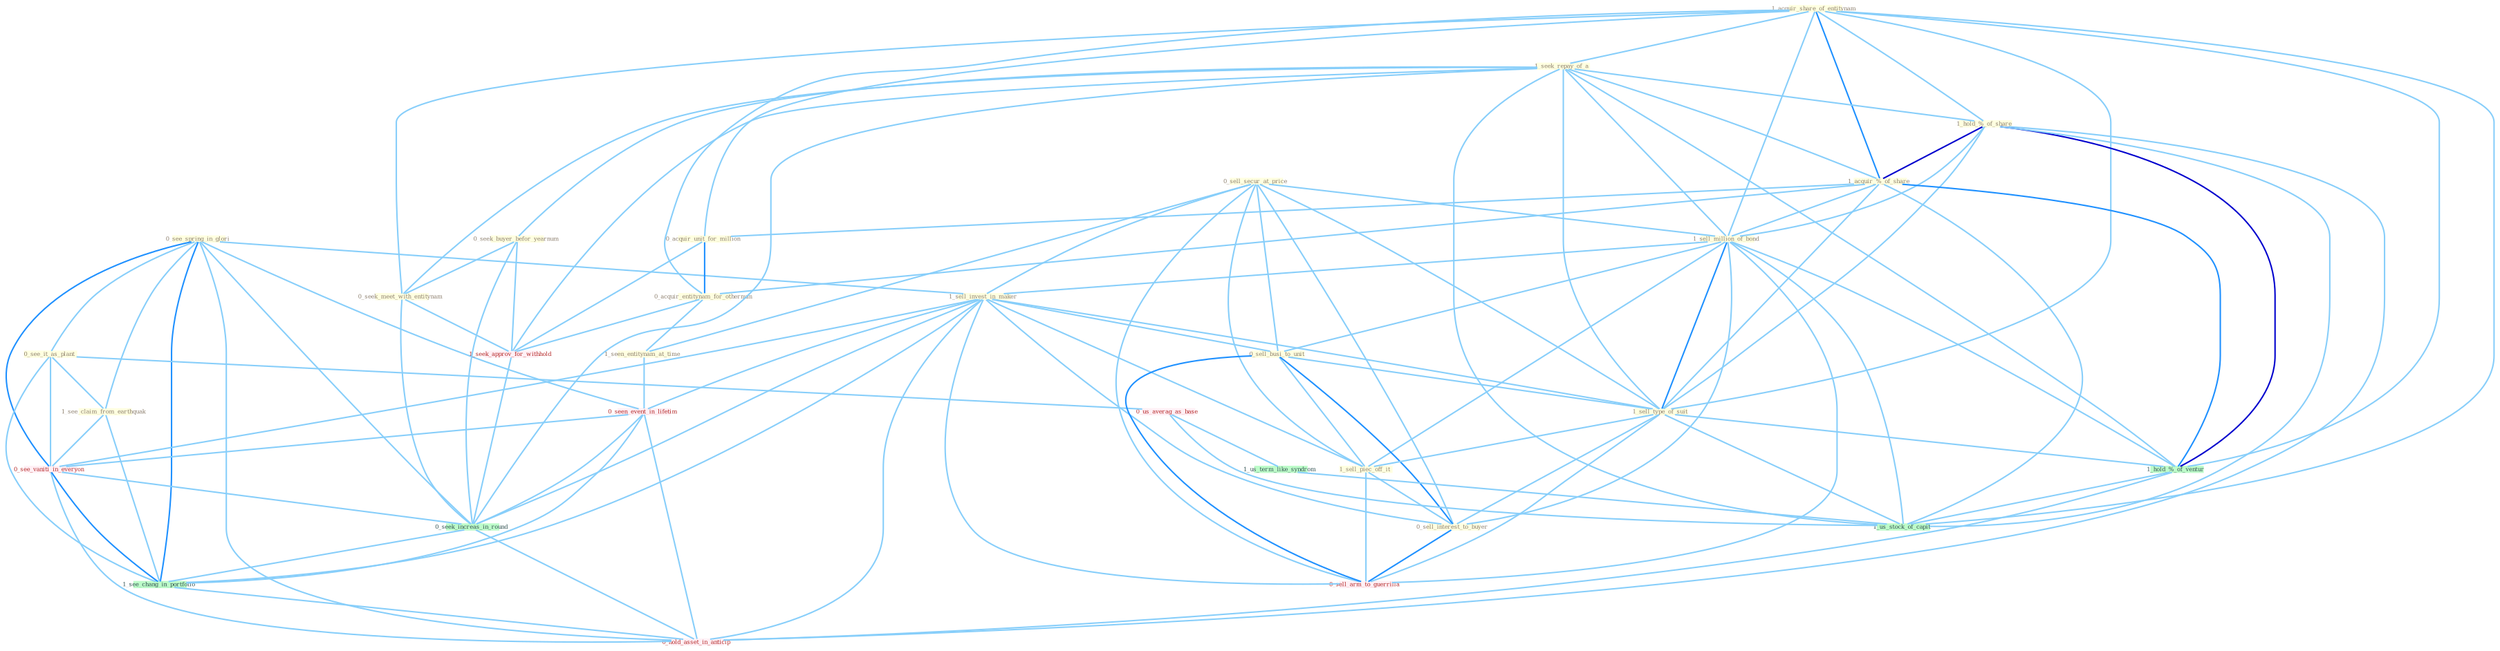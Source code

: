 Graph G{ 
    node
    [shape=polygon,style=filled,width=.5,height=.06,color="#BDFCC9",fixedsize=true,fontsize=4,
    fontcolor="#2f4f4f"];
    {node
    [color="#ffffe0", fontcolor="#8b7d6b"] "0_sell_secur_at_price " "0_see_spring_in_glori " "1_acquir_share_of_entitynam " "1_seek_repay_of_a " "1_hold_%_of_share " "1_acquir_%_of_share " "0_seek_buyer_befor_yearnum " "0_acquir_unit_for_million " "1_sell_million_of_bond " "1_sell_invest_in_maker " "0_acquir_entitynam_for_othernum " "0_seek_meet_with_entitynam " "0_see_it_as_plant " "1_see_claim_from_earthquak " "0_sell_busi_to_unit " "1_sell_type_of_suit " "1_sell_piec_off_it " "1_seen_entitynam_at_time " "0_sell_interest_to_buyer "}
{node [color="#fff0f5", fontcolor="#b22222"] "0_seen_event_in_lifetim " "0_us_averag_as_base " "1_seek_approv_for_withhold " "0_see_vaniti_in_everyon " "0_sell_arm_to_guerrilla " "0_hold_asset_in_anticip "}
edge [color="#B0E2FF"];

	"0_sell_secur_at_price " -- "1_sell_million_of_bond " [w="1", color="#87cefa" ];
	"0_sell_secur_at_price " -- "1_sell_invest_in_maker " [w="1", color="#87cefa" ];
	"0_sell_secur_at_price " -- "0_sell_busi_to_unit " [w="1", color="#87cefa" ];
	"0_sell_secur_at_price " -- "1_sell_type_of_suit " [w="1", color="#87cefa" ];
	"0_sell_secur_at_price " -- "1_sell_piec_off_it " [w="1", color="#87cefa" ];
	"0_sell_secur_at_price " -- "1_seen_entitynam_at_time " [w="1", color="#87cefa" ];
	"0_sell_secur_at_price " -- "0_sell_interest_to_buyer " [w="1", color="#87cefa" ];
	"0_sell_secur_at_price " -- "0_sell_arm_to_guerrilla " [w="1", color="#87cefa" ];
	"0_see_spring_in_glori " -- "1_sell_invest_in_maker " [w="1", color="#87cefa" ];
	"0_see_spring_in_glori " -- "0_see_it_as_plant " [w="1", color="#87cefa" ];
	"0_see_spring_in_glori " -- "1_see_claim_from_earthquak " [w="1", color="#87cefa" ];
	"0_see_spring_in_glori " -- "0_seen_event_in_lifetim " [w="1", color="#87cefa" ];
	"0_see_spring_in_glori " -- "0_see_vaniti_in_everyon " [w="2", color="#1e90ff" , len=0.8];
	"0_see_spring_in_glori " -- "0_seek_increas_in_round " [w="1", color="#87cefa" ];
	"0_see_spring_in_glori " -- "1_see_chang_in_portfolio " [w="2", color="#1e90ff" , len=0.8];
	"0_see_spring_in_glori " -- "0_hold_asset_in_anticip " [w="1", color="#87cefa" ];
	"1_acquir_share_of_entitynam " -- "1_seek_repay_of_a " [w="1", color="#87cefa" ];
	"1_acquir_share_of_entitynam " -- "1_hold_%_of_share " [w="1", color="#87cefa" ];
	"1_acquir_share_of_entitynam " -- "1_acquir_%_of_share " [w="2", color="#1e90ff" , len=0.8];
	"1_acquir_share_of_entitynam " -- "0_acquir_unit_for_million " [w="1", color="#87cefa" ];
	"1_acquir_share_of_entitynam " -- "1_sell_million_of_bond " [w="1", color="#87cefa" ];
	"1_acquir_share_of_entitynam " -- "0_acquir_entitynam_for_othernum " [w="1", color="#87cefa" ];
	"1_acquir_share_of_entitynam " -- "0_seek_meet_with_entitynam " [w="1", color="#87cefa" ];
	"1_acquir_share_of_entitynam " -- "1_sell_type_of_suit " [w="1", color="#87cefa" ];
	"1_acquir_share_of_entitynam " -- "1_hold_%_of_ventur " [w="1", color="#87cefa" ];
	"1_acquir_share_of_entitynam " -- "1_us_stock_of_capit " [w="1", color="#87cefa" ];
	"1_seek_repay_of_a " -- "1_hold_%_of_share " [w="1", color="#87cefa" ];
	"1_seek_repay_of_a " -- "1_acquir_%_of_share " [w="1", color="#87cefa" ];
	"1_seek_repay_of_a " -- "0_seek_buyer_befor_yearnum " [w="1", color="#87cefa" ];
	"1_seek_repay_of_a " -- "1_sell_million_of_bond " [w="1", color="#87cefa" ];
	"1_seek_repay_of_a " -- "0_seek_meet_with_entitynam " [w="1", color="#87cefa" ];
	"1_seek_repay_of_a " -- "1_sell_type_of_suit " [w="1", color="#87cefa" ];
	"1_seek_repay_of_a " -- "1_seek_approv_for_withhold " [w="1", color="#87cefa" ];
	"1_seek_repay_of_a " -- "1_hold_%_of_ventur " [w="1", color="#87cefa" ];
	"1_seek_repay_of_a " -- "0_seek_increas_in_round " [w="1", color="#87cefa" ];
	"1_seek_repay_of_a " -- "1_us_stock_of_capit " [w="1", color="#87cefa" ];
	"1_hold_%_of_share " -- "1_acquir_%_of_share " [w="3", color="#0000cd" , len=0.6];
	"1_hold_%_of_share " -- "1_sell_million_of_bond " [w="1", color="#87cefa" ];
	"1_hold_%_of_share " -- "1_sell_type_of_suit " [w="1", color="#87cefa" ];
	"1_hold_%_of_share " -- "1_hold_%_of_ventur " [w="3", color="#0000cd" , len=0.6];
	"1_hold_%_of_share " -- "1_us_stock_of_capit " [w="1", color="#87cefa" ];
	"1_hold_%_of_share " -- "0_hold_asset_in_anticip " [w="1", color="#87cefa" ];
	"1_acquir_%_of_share " -- "0_acquir_unit_for_million " [w="1", color="#87cefa" ];
	"1_acquir_%_of_share " -- "1_sell_million_of_bond " [w="1", color="#87cefa" ];
	"1_acquir_%_of_share " -- "0_acquir_entitynam_for_othernum " [w="1", color="#87cefa" ];
	"1_acquir_%_of_share " -- "1_sell_type_of_suit " [w="1", color="#87cefa" ];
	"1_acquir_%_of_share " -- "1_hold_%_of_ventur " [w="2", color="#1e90ff" , len=0.8];
	"1_acquir_%_of_share " -- "1_us_stock_of_capit " [w="1", color="#87cefa" ];
	"0_seek_buyer_befor_yearnum " -- "0_seek_meet_with_entitynam " [w="1", color="#87cefa" ];
	"0_seek_buyer_befor_yearnum " -- "1_seek_approv_for_withhold " [w="1", color="#87cefa" ];
	"0_seek_buyer_befor_yearnum " -- "0_seek_increas_in_round " [w="1", color="#87cefa" ];
	"0_acquir_unit_for_million " -- "0_acquir_entitynam_for_othernum " [w="2", color="#1e90ff" , len=0.8];
	"0_acquir_unit_for_million " -- "1_seek_approv_for_withhold " [w="1", color="#87cefa" ];
	"1_sell_million_of_bond " -- "1_sell_invest_in_maker " [w="1", color="#87cefa" ];
	"1_sell_million_of_bond " -- "0_sell_busi_to_unit " [w="1", color="#87cefa" ];
	"1_sell_million_of_bond " -- "1_sell_type_of_suit " [w="2", color="#1e90ff" , len=0.8];
	"1_sell_million_of_bond " -- "1_sell_piec_off_it " [w="1", color="#87cefa" ];
	"1_sell_million_of_bond " -- "0_sell_interest_to_buyer " [w="1", color="#87cefa" ];
	"1_sell_million_of_bond " -- "1_hold_%_of_ventur " [w="1", color="#87cefa" ];
	"1_sell_million_of_bond " -- "0_sell_arm_to_guerrilla " [w="1", color="#87cefa" ];
	"1_sell_million_of_bond " -- "1_us_stock_of_capit " [w="1", color="#87cefa" ];
	"1_sell_invest_in_maker " -- "0_sell_busi_to_unit " [w="1", color="#87cefa" ];
	"1_sell_invest_in_maker " -- "1_sell_type_of_suit " [w="1", color="#87cefa" ];
	"1_sell_invest_in_maker " -- "1_sell_piec_off_it " [w="1", color="#87cefa" ];
	"1_sell_invest_in_maker " -- "0_sell_interest_to_buyer " [w="1", color="#87cefa" ];
	"1_sell_invest_in_maker " -- "0_seen_event_in_lifetim " [w="1", color="#87cefa" ];
	"1_sell_invest_in_maker " -- "0_see_vaniti_in_everyon " [w="1", color="#87cefa" ];
	"1_sell_invest_in_maker " -- "0_sell_arm_to_guerrilla " [w="1", color="#87cefa" ];
	"1_sell_invest_in_maker " -- "0_seek_increas_in_round " [w="1", color="#87cefa" ];
	"1_sell_invest_in_maker " -- "1_see_chang_in_portfolio " [w="1", color="#87cefa" ];
	"1_sell_invest_in_maker " -- "0_hold_asset_in_anticip " [w="1", color="#87cefa" ];
	"0_acquir_entitynam_for_othernum " -- "1_seen_entitynam_at_time " [w="1", color="#87cefa" ];
	"0_acquir_entitynam_for_othernum " -- "1_seek_approv_for_withhold " [w="1", color="#87cefa" ];
	"0_seek_meet_with_entitynam " -- "1_seek_approv_for_withhold " [w="1", color="#87cefa" ];
	"0_seek_meet_with_entitynam " -- "0_seek_increas_in_round " [w="1", color="#87cefa" ];
	"0_see_it_as_plant " -- "1_see_claim_from_earthquak " [w="1", color="#87cefa" ];
	"0_see_it_as_plant " -- "0_us_averag_as_base " [w="1", color="#87cefa" ];
	"0_see_it_as_plant " -- "0_see_vaniti_in_everyon " [w="1", color="#87cefa" ];
	"0_see_it_as_plant " -- "1_see_chang_in_portfolio " [w="1", color="#87cefa" ];
	"1_see_claim_from_earthquak " -- "0_see_vaniti_in_everyon " [w="1", color="#87cefa" ];
	"1_see_claim_from_earthquak " -- "1_see_chang_in_portfolio " [w="1", color="#87cefa" ];
	"0_sell_busi_to_unit " -- "1_sell_type_of_suit " [w="1", color="#87cefa" ];
	"0_sell_busi_to_unit " -- "1_sell_piec_off_it " [w="1", color="#87cefa" ];
	"0_sell_busi_to_unit " -- "0_sell_interest_to_buyer " [w="2", color="#1e90ff" , len=0.8];
	"0_sell_busi_to_unit " -- "0_sell_arm_to_guerrilla " [w="2", color="#1e90ff" , len=0.8];
	"1_sell_type_of_suit " -- "1_sell_piec_off_it " [w="1", color="#87cefa" ];
	"1_sell_type_of_suit " -- "0_sell_interest_to_buyer " [w="1", color="#87cefa" ];
	"1_sell_type_of_suit " -- "1_hold_%_of_ventur " [w="1", color="#87cefa" ];
	"1_sell_type_of_suit " -- "0_sell_arm_to_guerrilla " [w="1", color="#87cefa" ];
	"1_sell_type_of_suit " -- "1_us_stock_of_capit " [w="1", color="#87cefa" ];
	"1_sell_piec_off_it " -- "0_sell_interest_to_buyer " [w="1", color="#87cefa" ];
	"1_sell_piec_off_it " -- "0_sell_arm_to_guerrilla " [w="1", color="#87cefa" ];
	"1_seen_entitynam_at_time " -- "0_seen_event_in_lifetim " [w="1", color="#87cefa" ];
	"0_sell_interest_to_buyer " -- "0_sell_arm_to_guerrilla " [w="2", color="#1e90ff" , len=0.8];
	"0_seen_event_in_lifetim " -- "0_see_vaniti_in_everyon " [w="1", color="#87cefa" ];
	"0_seen_event_in_lifetim " -- "0_seek_increas_in_round " [w="1", color="#87cefa" ];
	"0_seen_event_in_lifetim " -- "1_see_chang_in_portfolio " [w="1", color="#87cefa" ];
	"0_seen_event_in_lifetim " -- "0_hold_asset_in_anticip " [w="1", color="#87cefa" ];
	"0_us_averag_as_base " -- "1_us_term_like_syndrom " [w="1", color="#87cefa" ];
	"0_us_averag_as_base " -- "1_us_stock_of_capit " [w="1", color="#87cefa" ];
	"1_us_term_like_syndrom " -- "1_us_stock_of_capit " [w="1", color="#87cefa" ];
	"1_seek_approv_for_withhold " -- "0_seek_increas_in_round " [w="1", color="#87cefa" ];
	"1_hold_%_of_ventur " -- "1_us_stock_of_capit " [w="1", color="#87cefa" ];
	"1_hold_%_of_ventur " -- "0_hold_asset_in_anticip " [w="1", color="#87cefa" ];
	"0_see_vaniti_in_everyon " -- "0_seek_increas_in_round " [w="1", color="#87cefa" ];
	"0_see_vaniti_in_everyon " -- "1_see_chang_in_portfolio " [w="2", color="#1e90ff" , len=0.8];
	"0_see_vaniti_in_everyon " -- "0_hold_asset_in_anticip " [w="1", color="#87cefa" ];
	"0_seek_increas_in_round " -- "1_see_chang_in_portfolio " [w="1", color="#87cefa" ];
	"0_seek_increas_in_round " -- "0_hold_asset_in_anticip " [w="1", color="#87cefa" ];
	"1_see_chang_in_portfolio " -- "0_hold_asset_in_anticip " [w="1", color="#87cefa" ];
}